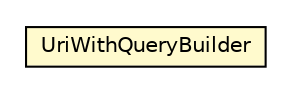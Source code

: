 #!/usr/local/bin/dot
#
# Class diagram 
# Generated by UMLGraph version R5_6-24-gf6e263 (http://www.umlgraph.org/)
#

digraph G {
	edge [fontname="Helvetica",fontsize=10,labelfontname="Helvetica",labelfontsize=10];
	node [fontname="Helvetica",fontsize=10,shape=plaintext];
	nodesep=0.25;
	ranksep=0.5;
	// io.reinert.requestor.core.UriWithQueryBuilder
	c60991 [label=<<table title="io.reinert.requestor.core.UriWithQueryBuilder" border="0" cellborder="1" cellspacing="0" cellpadding="2" port="p" bgcolor="lemonChiffon" href="./UriWithQueryBuilder.html">
		<tr><td><table border="0" cellspacing="0" cellpadding="1">
<tr><td align="center" balign="center"> UriWithQueryBuilder </td></tr>
		</table></td></tr>
		</table>>, URL="./UriWithQueryBuilder.html", fontname="Helvetica", fontcolor="black", fontsize=10.0];
}

